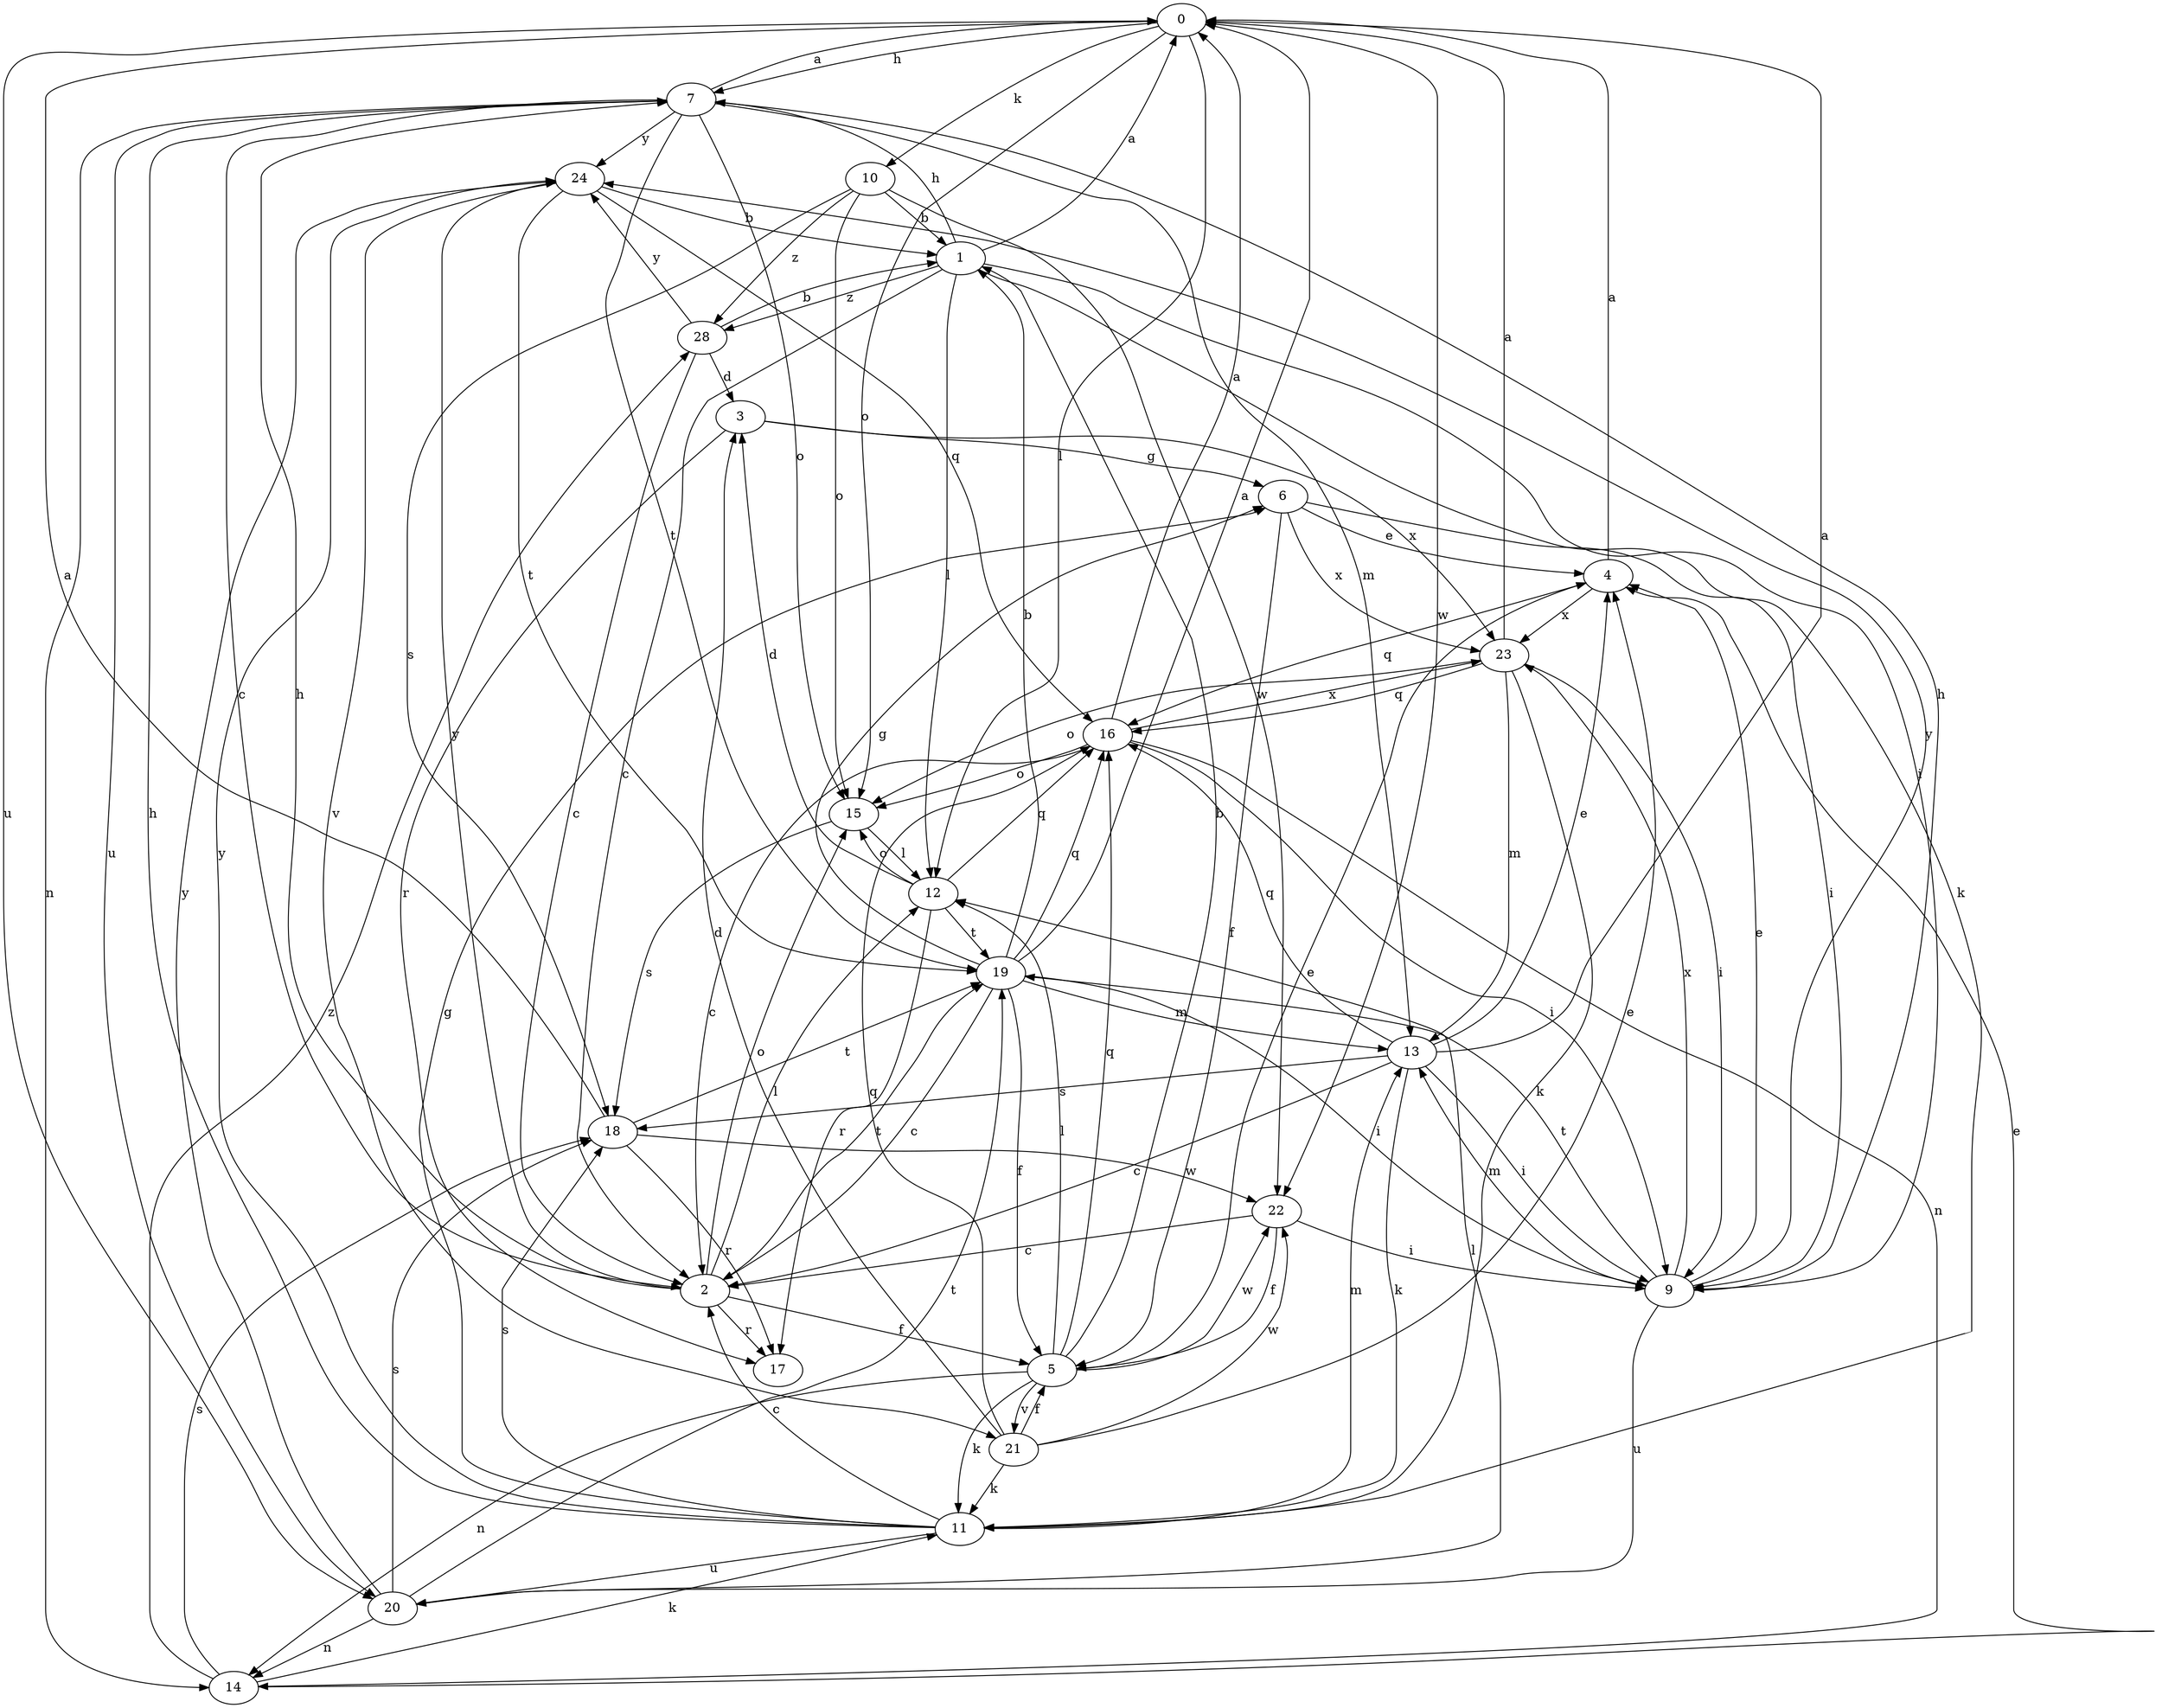 strict digraph  {
0;
1;
2;
3;
4;
5;
6;
7;
9;
10;
11;
12;
13;
14;
15;
16;
17;
18;
19;
20;
21;
22;
23;
24;
28;
0 -> 7  [label=h];
0 -> 10  [label=k];
0 -> 12  [label=l];
0 -> 15  [label=o];
0 -> 20  [label=u];
0 -> 22  [label=w];
1 -> 0  [label=a];
1 -> 2  [label=c];
1 -> 7  [label=h];
1 -> 9  [label=i];
1 -> 11  [label=k];
1 -> 12  [label=l];
1 -> 28  [label=z];
2 -> 5  [label=f];
2 -> 7  [label=h];
2 -> 12  [label=l];
2 -> 15  [label=o];
2 -> 17  [label=r];
2 -> 19  [label=t];
2 -> 24  [label=y];
3 -> 6  [label=g];
3 -> 17  [label=r];
3 -> 23  [label=x];
4 -> 0  [label=a];
4 -> 16  [label=q];
4 -> 23  [label=x];
5 -> 1  [label=b];
5 -> 4  [label=e];
5 -> 11  [label=k];
5 -> 12  [label=l];
5 -> 14  [label=n];
5 -> 16  [label=q];
5 -> 21  [label=v];
5 -> 22  [label=w];
6 -> 4  [label=e];
6 -> 5  [label=f];
6 -> 9  [label=i];
6 -> 23  [label=x];
7 -> 0  [label=a];
7 -> 2  [label=c];
7 -> 13  [label=m];
7 -> 14  [label=n];
7 -> 15  [label=o];
7 -> 19  [label=t];
7 -> 20  [label=u];
7 -> 24  [label=y];
9 -> 4  [label=e];
9 -> 7  [label=h];
9 -> 13  [label=m];
9 -> 19  [label=t];
9 -> 20  [label=u];
9 -> 23  [label=x];
9 -> 24  [label=y];
10 -> 1  [label=b];
10 -> 15  [label=o];
10 -> 18  [label=s];
10 -> 22  [label=w];
10 -> 28  [label=z];
11 -> 2  [label=c];
11 -> 6  [label=g];
11 -> 7  [label=h];
11 -> 13  [label=m];
11 -> 18  [label=s];
11 -> 20  [label=u];
11 -> 24  [label=y];
12 -> 3  [label=d];
12 -> 15  [label=o];
12 -> 16  [label=q];
12 -> 17  [label=r];
12 -> 19  [label=t];
13 -> 0  [label=a];
13 -> 2  [label=c];
13 -> 4  [label=e];
13 -> 9  [label=i];
13 -> 11  [label=k];
13 -> 16  [label=q];
13 -> 18  [label=s];
14 -> 4  [label=e];
14 -> 11  [label=k];
14 -> 18  [label=s];
14 -> 28  [label=z];
15 -> 12  [label=l];
15 -> 18  [label=s];
16 -> 0  [label=a];
16 -> 2  [label=c];
16 -> 9  [label=i];
16 -> 14  [label=n];
16 -> 15  [label=o];
16 -> 23  [label=x];
18 -> 0  [label=a];
18 -> 17  [label=r];
18 -> 19  [label=t];
18 -> 22  [label=w];
19 -> 0  [label=a];
19 -> 1  [label=b];
19 -> 2  [label=c];
19 -> 5  [label=f];
19 -> 6  [label=g];
19 -> 9  [label=i];
19 -> 13  [label=m];
19 -> 16  [label=q];
20 -> 12  [label=l];
20 -> 14  [label=n];
20 -> 18  [label=s];
20 -> 19  [label=t];
20 -> 24  [label=y];
21 -> 3  [label=d];
21 -> 4  [label=e];
21 -> 5  [label=f];
21 -> 11  [label=k];
21 -> 16  [label=q];
21 -> 22  [label=w];
22 -> 2  [label=c];
22 -> 5  [label=f];
22 -> 9  [label=i];
23 -> 0  [label=a];
23 -> 9  [label=i];
23 -> 11  [label=k];
23 -> 13  [label=m];
23 -> 15  [label=o];
23 -> 16  [label=q];
24 -> 1  [label=b];
24 -> 16  [label=q];
24 -> 19  [label=t];
24 -> 21  [label=v];
28 -> 1  [label=b];
28 -> 2  [label=c];
28 -> 3  [label=d];
28 -> 24  [label=y];
}
